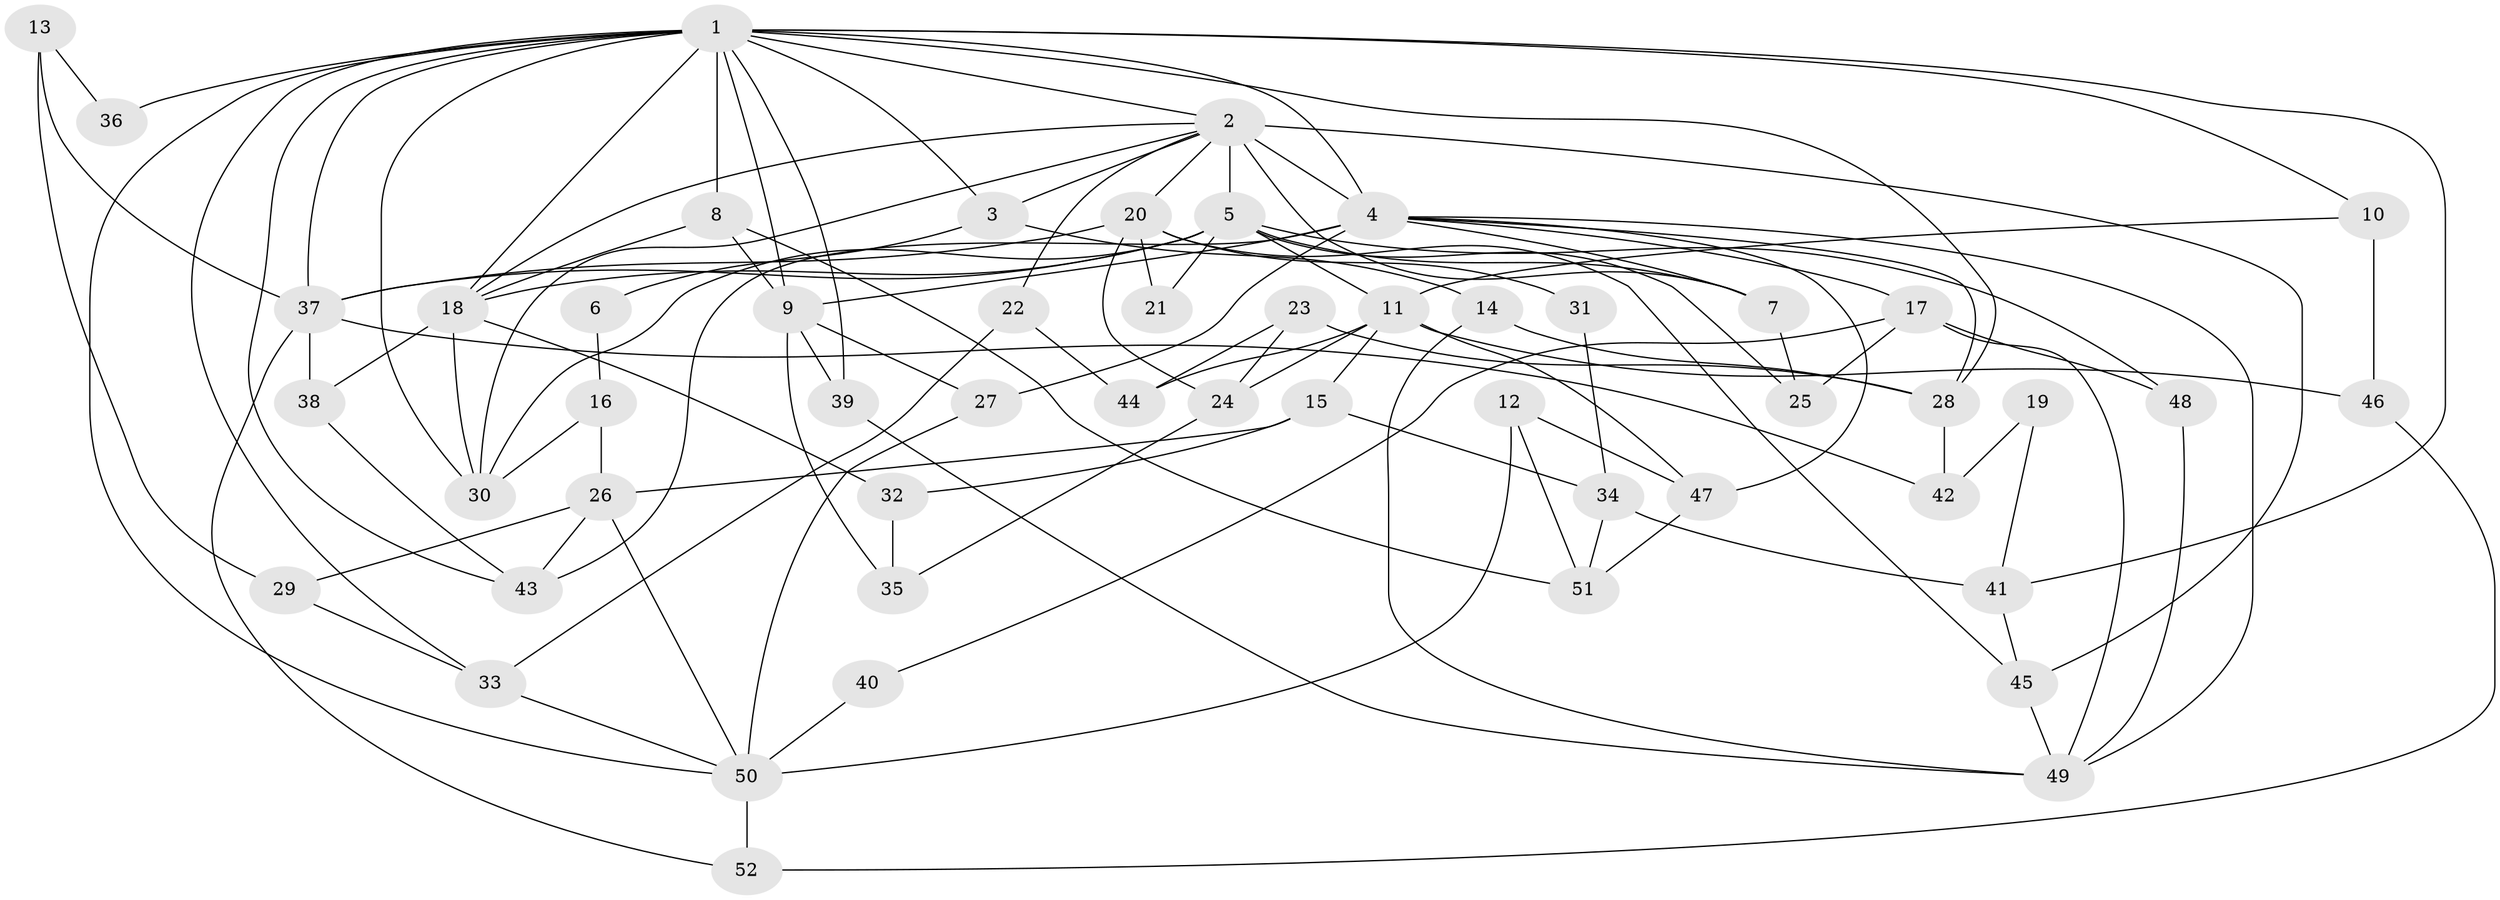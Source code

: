 // original degree distribution, {2: 0.08333333333333333, 6: 0.125, 5: 0.1111111111111111, 4: 0.25, 3: 0.375, 7: 0.041666666666666664, 8: 0.013888888888888888}
// Generated by graph-tools (version 1.1) at 2025/51/03/04/25 22:51:06]
// undirected, 52 vertices, 114 edges
graph export_dot {
  node [color=gray90,style=filled];
  1;
  2;
  3;
  4;
  5;
  6;
  7;
  8;
  9;
  10;
  11;
  12;
  13;
  14;
  15;
  16;
  17;
  18;
  19;
  20;
  21;
  22;
  23;
  24;
  25;
  26;
  27;
  28;
  29;
  30;
  31;
  32;
  33;
  34;
  35;
  36;
  37;
  38;
  39;
  40;
  41;
  42;
  43;
  44;
  45;
  46;
  47;
  48;
  49;
  50;
  51;
  52;
  1 -- 2 [weight=1.0];
  1 -- 3 [weight=1.0];
  1 -- 4 [weight=1.0];
  1 -- 8 [weight=1.0];
  1 -- 9 [weight=1.0];
  1 -- 10 [weight=1.0];
  1 -- 18 [weight=1.0];
  1 -- 28 [weight=1.0];
  1 -- 30 [weight=1.0];
  1 -- 33 [weight=1.0];
  1 -- 36 [weight=2.0];
  1 -- 37 [weight=1.0];
  1 -- 39 [weight=1.0];
  1 -- 41 [weight=1.0];
  1 -- 43 [weight=1.0];
  1 -- 50 [weight=1.0];
  2 -- 3 [weight=2.0];
  2 -- 4 [weight=3.0];
  2 -- 5 [weight=1.0];
  2 -- 7 [weight=3.0];
  2 -- 18 [weight=1.0];
  2 -- 20 [weight=1.0];
  2 -- 22 [weight=1.0];
  2 -- 30 [weight=1.0];
  2 -- 45 [weight=1.0];
  3 -- 6 [weight=1.0];
  3 -- 14 [weight=1.0];
  4 -- 7 [weight=1.0];
  4 -- 9 [weight=1.0];
  4 -- 17 [weight=1.0];
  4 -- 27 [weight=1.0];
  4 -- 28 [weight=1.0];
  4 -- 43 [weight=1.0];
  4 -- 47 [weight=1.0];
  4 -- 49 [weight=1.0];
  5 -- 7 [weight=1.0];
  5 -- 11 [weight=1.0];
  5 -- 18 [weight=1.0];
  5 -- 21 [weight=2.0];
  5 -- 25 [weight=1.0];
  5 -- 30 [weight=1.0];
  5 -- 37 [weight=1.0];
  5 -- 48 [weight=1.0];
  6 -- 16 [weight=1.0];
  7 -- 25 [weight=1.0];
  8 -- 9 [weight=1.0];
  8 -- 18 [weight=1.0];
  8 -- 51 [weight=1.0];
  9 -- 27 [weight=1.0];
  9 -- 35 [weight=1.0];
  9 -- 39 [weight=1.0];
  10 -- 11 [weight=1.0];
  10 -- 46 [weight=1.0];
  11 -- 15 [weight=1.0];
  11 -- 24 [weight=1.0];
  11 -- 44 [weight=1.0];
  11 -- 46 [weight=1.0];
  11 -- 47 [weight=1.0];
  12 -- 47 [weight=1.0];
  12 -- 50 [weight=1.0];
  12 -- 51 [weight=1.0];
  13 -- 29 [weight=1.0];
  13 -- 36 [weight=1.0];
  13 -- 37 [weight=1.0];
  14 -- 28 [weight=1.0];
  14 -- 49 [weight=1.0];
  15 -- 26 [weight=1.0];
  15 -- 32 [weight=1.0];
  15 -- 34 [weight=1.0];
  16 -- 26 [weight=1.0];
  16 -- 30 [weight=1.0];
  17 -- 25 [weight=1.0];
  17 -- 40 [weight=1.0];
  17 -- 48 [weight=1.0];
  17 -- 49 [weight=1.0];
  18 -- 30 [weight=1.0];
  18 -- 32 [weight=1.0];
  18 -- 38 [weight=1.0];
  19 -- 41 [weight=1.0];
  19 -- 42 [weight=1.0];
  20 -- 21 [weight=1.0];
  20 -- 24 [weight=1.0];
  20 -- 31 [weight=1.0];
  20 -- 37 [weight=1.0];
  20 -- 45 [weight=1.0];
  22 -- 33 [weight=1.0];
  22 -- 44 [weight=1.0];
  23 -- 24 [weight=1.0];
  23 -- 28 [weight=1.0];
  23 -- 44 [weight=1.0];
  24 -- 35 [weight=1.0];
  26 -- 29 [weight=1.0];
  26 -- 43 [weight=1.0];
  26 -- 50 [weight=1.0];
  27 -- 50 [weight=1.0];
  28 -- 42 [weight=1.0];
  29 -- 33 [weight=1.0];
  31 -- 34 [weight=1.0];
  32 -- 35 [weight=1.0];
  33 -- 50 [weight=1.0];
  34 -- 41 [weight=1.0];
  34 -- 51 [weight=1.0];
  37 -- 38 [weight=1.0];
  37 -- 42 [weight=1.0];
  37 -- 52 [weight=1.0];
  38 -- 43 [weight=1.0];
  39 -- 49 [weight=1.0];
  40 -- 50 [weight=1.0];
  41 -- 45 [weight=1.0];
  45 -- 49 [weight=1.0];
  46 -- 52 [weight=1.0];
  47 -- 51 [weight=1.0];
  48 -- 49 [weight=1.0];
  50 -- 52 [weight=1.0];
}
